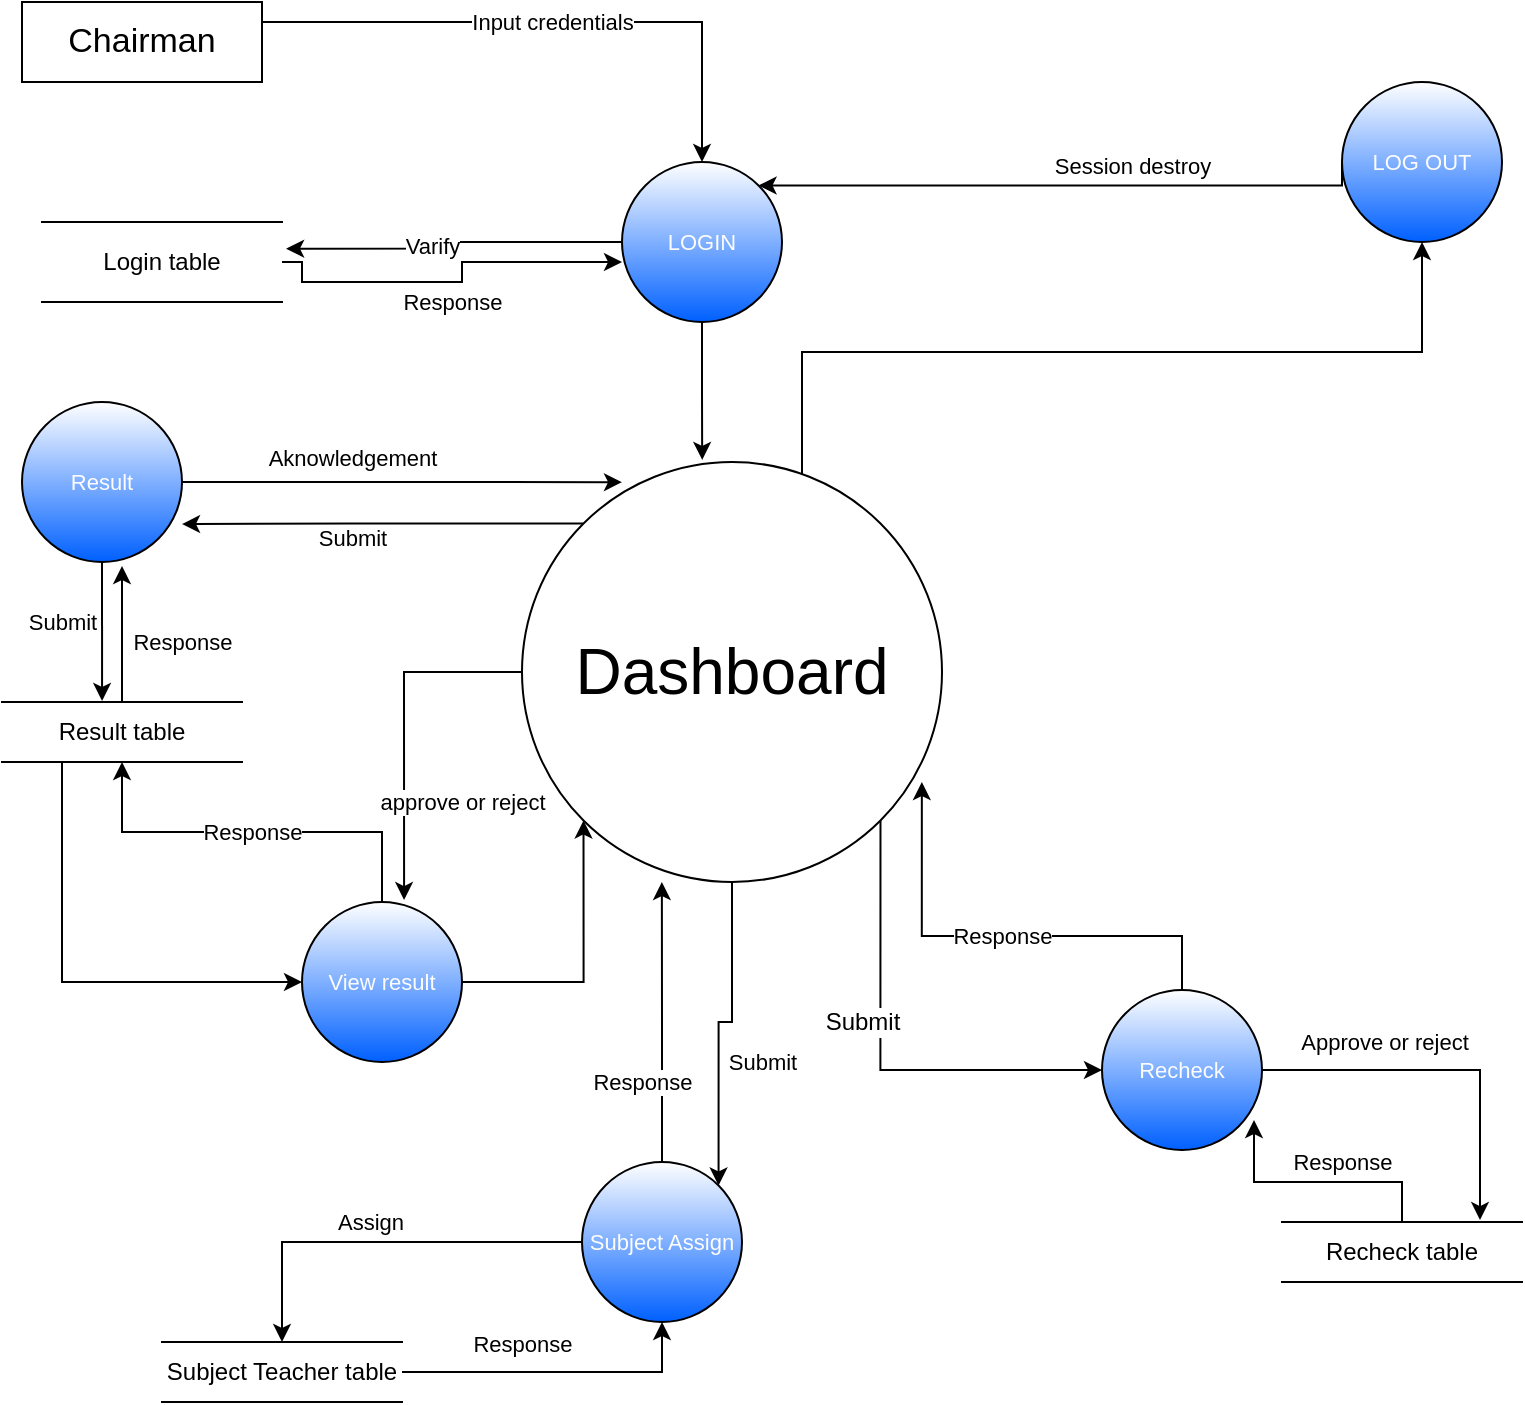 <mxfile version="13.7.9" type="device"><diagram id="GVJxTboJFgqpB8P5JOI4" name="Page-1"><mxGraphModel dx="1086" dy="626" grid="1" gridSize="10" guides="1" tooltips="1" connect="1" arrows="1" fold="1" page="1" pageScale="1" pageWidth="827" pageHeight="1169" background="none" math="0" shadow="0"><root><mxCell id="0"/><mxCell id="1" parent="0"/><mxCell id="_oKTHt2T4MJKWTeltY3z-3" value="Input credentials" style="edgeStyle=orthogonalEdgeStyle;rounded=0;orthogonalLoop=1;jettySize=auto;html=1;exitX=1;exitY=0.25;exitDx=0;exitDy=0;" parent="1" source="_oKTHt2T4MJKWTeltY3z-1" target="_oKTHt2T4MJKWTeltY3z-2" edge="1"><mxGeometry relative="1" as="geometry"/></mxCell><mxCell id="_oKTHt2T4MJKWTeltY3z-1" value="&lt;font style=&quot;font-size: 17px&quot;&gt;Chairman&lt;/font&gt;" style="rounded=0;whiteSpace=wrap;html=1;" parent="1" vertex="1"><mxGeometry x="40" y="50" width="120" height="40" as="geometry"/></mxCell><mxCell id="_oKTHt2T4MJKWTeltY3z-45" value="Varify" style="edgeStyle=orthogonalEdgeStyle;rounded=0;orthogonalLoop=1;jettySize=auto;html=1;exitX=0;exitY=0.5;exitDx=0;exitDy=0;entryX=1.017;entryY=0.333;entryDx=0;entryDy=0;entryPerimeter=0;" parent="1" source="_oKTHt2T4MJKWTeltY3z-2" target="_oKTHt2T4MJKWTeltY3z-39" edge="1"><mxGeometry x="0.013" y="-10" relative="1" as="geometry"><mxPoint as="offset"/></mxGeometry></mxCell><mxCell id="_oKTHt2T4MJKWTeltY3z-47" style="edgeStyle=orthogonalEdgeStyle;rounded=0;orthogonalLoop=1;jettySize=auto;html=1;exitX=0.5;exitY=1;exitDx=0;exitDy=0;entryX=0.429;entryY=-0.005;entryDx=0;entryDy=0;entryPerimeter=0;" parent="1" source="_oKTHt2T4MJKWTeltY3z-2" target="_oKTHt2T4MJKWTeltY3z-5" edge="1"><mxGeometry relative="1" as="geometry"/></mxCell><mxCell id="_oKTHt2T4MJKWTeltY3z-2" value="&lt;font style=&quot;font-size: 11px;&quot;&gt;LOGIN&lt;/font&gt;" style="ellipse;whiteSpace=wrap;html=1;aspect=fixed;fontSize=11;gradientColor=#0060FF;fontColor=#FCFCFC;" parent="1" vertex="1"><mxGeometry x="340" y="130" width="80" height="80" as="geometry"/></mxCell><mxCell id="_oKTHt2T4MJKWTeltY3z-44" style="edgeStyle=orthogonalEdgeStyle;rounded=0;orthogonalLoop=1;jettySize=auto;html=1;exitX=0.5;exitY=0;exitDx=0;exitDy=0;entryX=0.5;entryY=1;entryDx=0;entryDy=0;" parent="1" source="_oKTHt2T4MJKWTeltY3z-5" target="_oKTHt2T4MJKWTeltY3z-7" edge="1"><mxGeometry relative="1" as="geometry"><Array as="points"><mxPoint x="395" y="290"/><mxPoint x="430" y="290"/><mxPoint x="430" y="225"/><mxPoint x="740" y="225"/></Array></mxGeometry></mxCell><mxCell id="_oKTHt2T4MJKWTeltY3z-49" value="Submit" style="edgeStyle=orthogonalEdgeStyle;rounded=0;orthogonalLoop=1;jettySize=auto;html=1;exitX=0;exitY=0;exitDx=0;exitDy=0;entryX=1;entryY=0.763;entryDx=0;entryDy=0;entryPerimeter=0;" parent="1" source="_oKTHt2T4MJKWTeltY3z-5" target="_oKTHt2T4MJKWTeltY3z-19" edge="1"><mxGeometry x="0.154" y="9" relative="1" as="geometry"><mxPoint y="-2" as="offset"/></mxGeometry></mxCell><mxCell id="_oKTHt2T4MJKWTeltY3z-53" value="approve or reject" style="edgeStyle=orthogonalEdgeStyle;rounded=0;orthogonalLoop=1;jettySize=auto;html=1;exitX=0;exitY=0.5;exitDx=0;exitDy=0;entryX=0.638;entryY=-0.012;entryDx=0;entryDy=0;entryPerimeter=0;" parent="1" source="_oKTHt2T4MJKWTeltY3z-5" target="_oKTHt2T4MJKWTeltY3z-25" edge="1"><mxGeometry x="0.433" y="29" relative="1" as="geometry"><mxPoint as="offset"/></mxGeometry></mxCell><mxCell id="_oKTHt2T4MJKWTeltY3z-66" value="Submit" style="edgeStyle=orthogonalEdgeStyle;rounded=0;orthogonalLoop=1;jettySize=auto;html=1;exitX=0.5;exitY=1;exitDx=0;exitDy=0;entryX=1;entryY=0;entryDx=0;entryDy=0;" parent="1" source="_oKTHt2T4MJKWTeltY3z-5" target="_oKTHt2T4MJKWTeltY3z-42" edge="1"><mxGeometry x="0.221" y="22" relative="1" as="geometry"><mxPoint as="offset"/></mxGeometry></mxCell><mxCell id="mgwlJf-8oDvy2ZHUQWUs-1" value="&lt;font color=&quot;#000000&quot; style=&quot;font-size: 12px&quot;&gt;Submit&lt;/font&gt;" style="edgeStyle=orthogonalEdgeStyle;rounded=0;orthogonalLoop=1;jettySize=auto;html=1;exitX=1;exitY=1;exitDx=0;exitDy=0;entryX=0;entryY=0.5;entryDx=0;entryDy=0;fontSize=11;fontColor=#FCFCFC;" edge="1" parent="1" source="_oKTHt2T4MJKWTeltY3z-5" target="_oKTHt2T4MJKWTeltY3z-36"><mxGeometry x="-0.144" y="-9" relative="1" as="geometry"><Array as="points"><mxPoint x="469" y="584"/></Array><mxPoint as="offset"/></mxGeometry></mxCell><mxCell id="_oKTHt2T4MJKWTeltY3z-5" value="&lt;font style=&quot;font-size: 32px&quot;&gt;Dashboard&lt;/font&gt;" style="ellipse;whiteSpace=wrap;html=1;aspect=fixed;" parent="1" vertex="1"><mxGeometry x="290" y="280" width="210" height="210" as="geometry"/></mxCell><mxCell id="_oKTHt2T4MJKWTeltY3z-9" value="Session destroy" style="edgeStyle=orthogonalEdgeStyle;rounded=0;orthogonalLoop=1;jettySize=auto;html=1;exitX=0;exitY=0.5;exitDx=0;exitDy=0;entryX=1;entryY=0;entryDx=0;entryDy=0;" parent="1" source="_oKTHt2T4MJKWTeltY3z-7" target="_oKTHt2T4MJKWTeltY3z-2" edge="1"><mxGeometry x="-0.23" y="-10" relative="1" as="geometry"><Array as="points"><mxPoint x="700" y="142"/></Array><mxPoint as="offset"/></mxGeometry></mxCell><mxCell id="_oKTHt2T4MJKWTeltY3z-7" value="&lt;font style=&quot;font-size: 11px;&quot;&gt;LOG OUT&lt;/font&gt;" style="ellipse;whiteSpace=wrap;html=1;aspect=fixed;fontSize=11;gradientColor=#0060FF;fontColor=#FCFCFC;" parent="1" vertex="1"><mxGeometry x="700" y="90" width="80" height="80" as="geometry"/></mxCell><mxCell id="_oKTHt2T4MJKWTeltY3z-52" value="Response" style="edgeStyle=orthogonalEdgeStyle;rounded=0;orthogonalLoop=1;jettySize=auto;html=1;exitX=0.5;exitY=0;exitDx=0;exitDy=0;entryX=0.625;entryY=1.025;entryDx=0;entryDy=0;entryPerimeter=0;" parent="1" source="_oKTHt2T4MJKWTeltY3z-18" target="_oKTHt2T4MJKWTeltY3z-19" edge="1"><mxGeometry x="-0.118" y="-30" relative="1" as="geometry"><mxPoint as="offset"/></mxGeometry></mxCell><mxCell id="mgwlJf-8oDvy2ZHUQWUs-3" style="edgeStyle=orthogonalEdgeStyle;rounded=0;orthogonalLoop=1;jettySize=auto;html=1;exitX=0.25;exitY=1;exitDx=0;exitDy=0;entryX=0;entryY=0.5;entryDx=0;entryDy=0;fontSize=11;fontColor=#FCFCFC;" edge="1" parent="1" source="_oKTHt2T4MJKWTeltY3z-18" target="_oKTHt2T4MJKWTeltY3z-25"><mxGeometry relative="1" as="geometry"/></mxCell><mxCell id="_oKTHt2T4MJKWTeltY3z-18" value="Result table" style="shape=partialRectangle;whiteSpace=wrap;html=1;left=0;right=0;fillColor=none;" parent="1" vertex="1"><mxGeometry x="30" y="400" width="120" height="30" as="geometry"/></mxCell><mxCell id="_oKTHt2T4MJKWTeltY3z-48" value="Aknowledgement" style="edgeStyle=orthogonalEdgeStyle;rounded=0;orthogonalLoop=1;jettySize=auto;html=1;exitX=1;exitY=0.5;exitDx=0;exitDy=0;entryX=0.238;entryY=0.048;entryDx=0;entryDy=0;entryPerimeter=0;" parent="1" source="_oKTHt2T4MJKWTeltY3z-19" target="_oKTHt2T4MJKWTeltY3z-5" edge="1"><mxGeometry x="-0.228" y="10" relative="1" as="geometry"><mxPoint y="-2" as="offset"/></mxGeometry></mxCell><mxCell id="_oKTHt2T4MJKWTeltY3z-51" value="Submit" style="edgeStyle=orthogonalEdgeStyle;rounded=0;orthogonalLoop=1;jettySize=auto;html=1;exitX=0.5;exitY=1;exitDx=0;exitDy=0;entryX=0.417;entryY=-0.017;entryDx=0;entryDy=0;entryPerimeter=0;" parent="1" source="_oKTHt2T4MJKWTeltY3z-19" target="_oKTHt2T4MJKWTeltY3z-18" edge="1"><mxGeometry x="-0.131" y="-20" relative="1" as="geometry"><mxPoint as="offset"/></mxGeometry></mxCell><mxCell id="_oKTHt2T4MJKWTeltY3z-19" value="&lt;font style=&quot;font-size: 11px;&quot;&gt;Result&lt;/font&gt;" style="ellipse;whiteSpace=wrap;html=1;aspect=fixed;fontSize=11;gradientColor=#0060FF;fontColor=#FCFCFC;" parent="1" vertex="1"><mxGeometry x="40" y="250" width="80" height="80" as="geometry"/></mxCell><mxCell id="_oKTHt2T4MJKWTeltY3z-54" value="Response" style="edgeStyle=orthogonalEdgeStyle;rounded=0;orthogonalLoop=1;jettySize=auto;html=1;exitX=0.5;exitY=0;exitDx=0;exitDy=0;" parent="1" source="_oKTHt2T4MJKWTeltY3z-25" target="_oKTHt2T4MJKWTeltY3z-18" edge="1"><mxGeometry relative="1" as="geometry"/></mxCell><mxCell id="mgwlJf-8oDvy2ZHUQWUs-2" style="edgeStyle=orthogonalEdgeStyle;rounded=0;orthogonalLoop=1;jettySize=auto;html=1;entryX=0;entryY=1;entryDx=0;entryDy=0;fontSize=11;fontColor=#FCFCFC;" edge="1" parent="1" source="_oKTHt2T4MJKWTeltY3z-25" target="_oKTHt2T4MJKWTeltY3z-5"><mxGeometry relative="1" as="geometry"/></mxCell><mxCell id="_oKTHt2T4MJKWTeltY3z-25" value="View result" style="ellipse;whiteSpace=wrap;html=1;aspect=fixed;fontSize=11;gradientColor=#0060FF;fontColor=#FCFCFC;" parent="1" vertex="1"><mxGeometry x="180" y="500" width="80" height="80" as="geometry"/></mxCell><mxCell id="_oKTHt2T4MJKWTeltY3z-61" value="Response" style="edgeStyle=orthogonalEdgeStyle;rounded=0;orthogonalLoop=1;jettySize=auto;html=1;exitX=0.5;exitY=0;exitDx=0;exitDy=0;entryX=0.952;entryY=0.762;entryDx=0;entryDy=0;entryPerimeter=0;" parent="1" source="_oKTHt2T4MJKWTeltY3z-36" target="_oKTHt2T4MJKWTeltY3z-5" edge="1"><mxGeometry relative="1" as="geometry"/></mxCell><mxCell id="_oKTHt2T4MJKWTeltY3z-63" value="Approve or reject" style="edgeStyle=orthogonalEdgeStyle;rounded=0;orthogonalLoop=1;jettySize=auto;html=1;exitX=1;exitY=0.5;exitDx=0;exitDy=0;entryX=0.825;entryY=-0.033;entryDx=0;entryDy=0;entryPerimeter=0;" parent="1" source="_oKTHt2T4MJKWTeltY3z-36" target="_oKTHt2T4MJKWTeltY3z-62" edge="1"><mxGeometry x="-0.344" y="14" relative="1" as="geometry"><mxPoint as="offset"/></mxGeometry></mxCell><mxCell id="_oKTHt2T4MJKWTeltY3z-36" value="&lt;font style=&quot;font-size: 11px;&quot;&gt;Recheck&lt;/font&gt;" style="ellipse;whiteSpace=wrap;html=1;aspect=fixed;fontSize=11;gradientColor=#0060FF;fontColor=#FCFCFC;" parent="1" vertex="1"><mxGeometry x="580" y="544" width="80" height="80" as="geometry"/></mxCell><mxCell id="_oKTHt2T4MJKWTeltY3z-46" value="Response" style="edgeStyle=orthogonalEdgeStyle;rounded=0;orthogonalLoop=1;jettySize=auto;html=1;exitX=1;exitY=0.5;exitDx=0;exitDy=0;" parent="1" source="_oKTHt2T4MJKWTeltY3z-39" edge="1"><mxGeometry y="-10" relative="1" as="geometry"><mxPoint x="340" y="180" as="targetPoint"/><mxPoint as="offset"/><Array as="points"><mxPoint x="180" y="190"/><mxPoint x="260" y="190"/><mxPoint x="260" y="180"/></Array></mxGeometry></mxCell><mxCell id="_oKTHt2T4MJKWTeltY3z-39" value="Login table" style="shape=partialRectangle;whiteSpace=wrap;html=1;left=0;right=0;fillColor=none;" parent="1" vertex="1"><mxGeometry x="50" y="160" width="120" height="40" as="geometry"/></mxCell><mxCell id="_oKTHt2T4MJKWTeltY3z-67" value="Response" style="edgeStyle=orthogonalEdgeStyle;rounded=0;orthogonalLoop=1;jettySize=auto;html=1;exitX=0.5;exitY=0;exitDx=0;exitDy=0;entryX=0.333;entryY=1;entryDx=0;entryDy=0;entryPerimeter=0;" parent="1" source="_oKTHt2T4MJKWTeltY3z-42" target="_oKTHt2T4MJKWTeltY3z-5" edge="1"><mxGeometry x="0.001" y="32" relative="1" as="geometry"><mxPoint x="22" y="30" as="offset"/></mxGeometry></mxCell><mxCell id="_oKTHt2T4MJKWTeltY3z-69" value="Assign" style="edgeStyle=orthogonalEdgeStyle;rounded=0;orthogonalLoop=1;jettySize=auto;html=1;exitX=0;exitY=0.5;exitDx=0;exitDy=0;entryX=0.5;entryY=0;entryDx=0;entryDy=0;" parent="1" source="_oKTHt2T4MJKWTeltY3z-42" target="_oKTHt2T4MJKWTeltY3z-68" edge="1"><mxGeometry x="0.059" y="-10" relative="1" as="geometry"><mxPoint as="offset"/></mxGeometry></mxCell><mxCell id="_oKTHt2T4MJKWTeltY3z-42" value="Subject Assign" style="ellipse;whiteSpace=wrap;html=1;aspect=fixed;fontSize=11;gradientColor=#0060FF;fontColor=#FCFCFC;" parent="1" vertex="1"><mxGeometry x="320" y="630" width="80" height="80" as="geometry"/></mxCell><mxCell id="_oKTHt2T4MJKWTeltY3z-64" value="Response" style="edgeStyle=orthogonalEdgeStyle;rounded=0;orthogonalLoop=1;jettySize=auto;html=1;exitX=0.5;exitY=0;exitDx=0;exitDy=0;entryX=0.95;entryY=0.813;entryDx=0;entryDy=0;entryPerimeter=0;" parent="1" source="_oKTHt2T4MJKWTeltY3z-62" target="_oKTHt2T4MJKWTeltY3z-36" edge="1"><mxGeometry x="-0.2" y="-10" relative="1" as="geometry"><mxPoint as="offset"/></mxGeometry></mxCell><mxCell id="_oKTHt2T4MJKWTeltY3z-62" value="Recheck table" style="shape=partialRectangle;whiteSpace=wrap;html=1;left=0;right=0;fillColor=none;" parent="1" vertex="1"><mxGeometry x="670" y="660" width="120" height="30" as="geometry"/></mxCell><mxCell id="_oKTHt2T4MJKWTeltY3z-70" value="Response" style="edgeStyle=orthogonalEdgeStyle;rounded=0;orthogonalLoop=1;jettySize=auto;html=1;exitX=1;exitY=0.5;exitDx=0;exitDy=0;entryX=0.5;entryY=1;entryDx=0;entryDy=0;" parent="1" source="_oKTHt2T4MJKWTeltY3z-68" target="_oKTHt2T4MJKWTeltY3z-42" edge="1"><mxGeometry x="0.857" y="70" relative="1" as="geometry"><mxPoint as="offset"/></mxGeometry></mxCell><mxCell id="_oKTHt2T4MJKWTeltY3z-68" value="Subject Teacher table" style="shape=partialRectangle;whiteSpace=wrap;html=1;left=0;right=0;fillColor=none;" parent="1" vertex="1"><mxGeometry x="110" y="720" width="120" height="30" as="geometry"/></mxCell></root></mxGraphModel></diagram></mxfile>